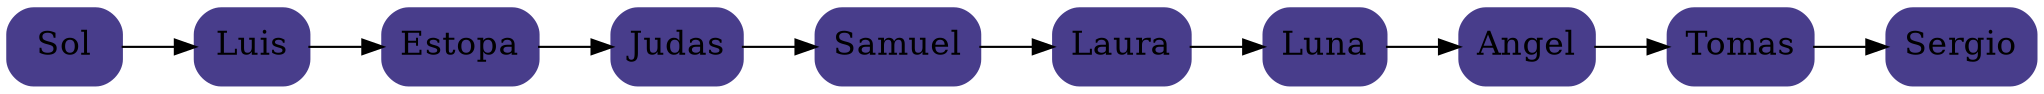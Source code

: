 digraph g {  
 graph [
rankdir= "LR"
];
node [
fontsize = "16"
shape = "Mrecord"
color="darkslateblue"
style ="filled, bold"
];
"node0"
[ label=" Sol"];
"node1"
[ label=" Luis"];
"node2"
[ label=" Estopa"];
"node3"
[ label=" Judas"];
"node4"
[ label=" Samuel"];
"node5"
[ label=" Laura"];
"node6"
[ label=" Luna"];
"node7"
[ label=" Angel"];
"node8"
[ label=" Tomas"];
"node9"
[ label=" Sergio"];
"node0"-> "node1";
"node1"-> "node2";
"node2"-> "node3";
"node3"-> "node4";
"node4"-> "node5";
"node5"-> "node6";
"node6"-> "node7";
"node7"-> "node8";
"node8"-> "node9";
}